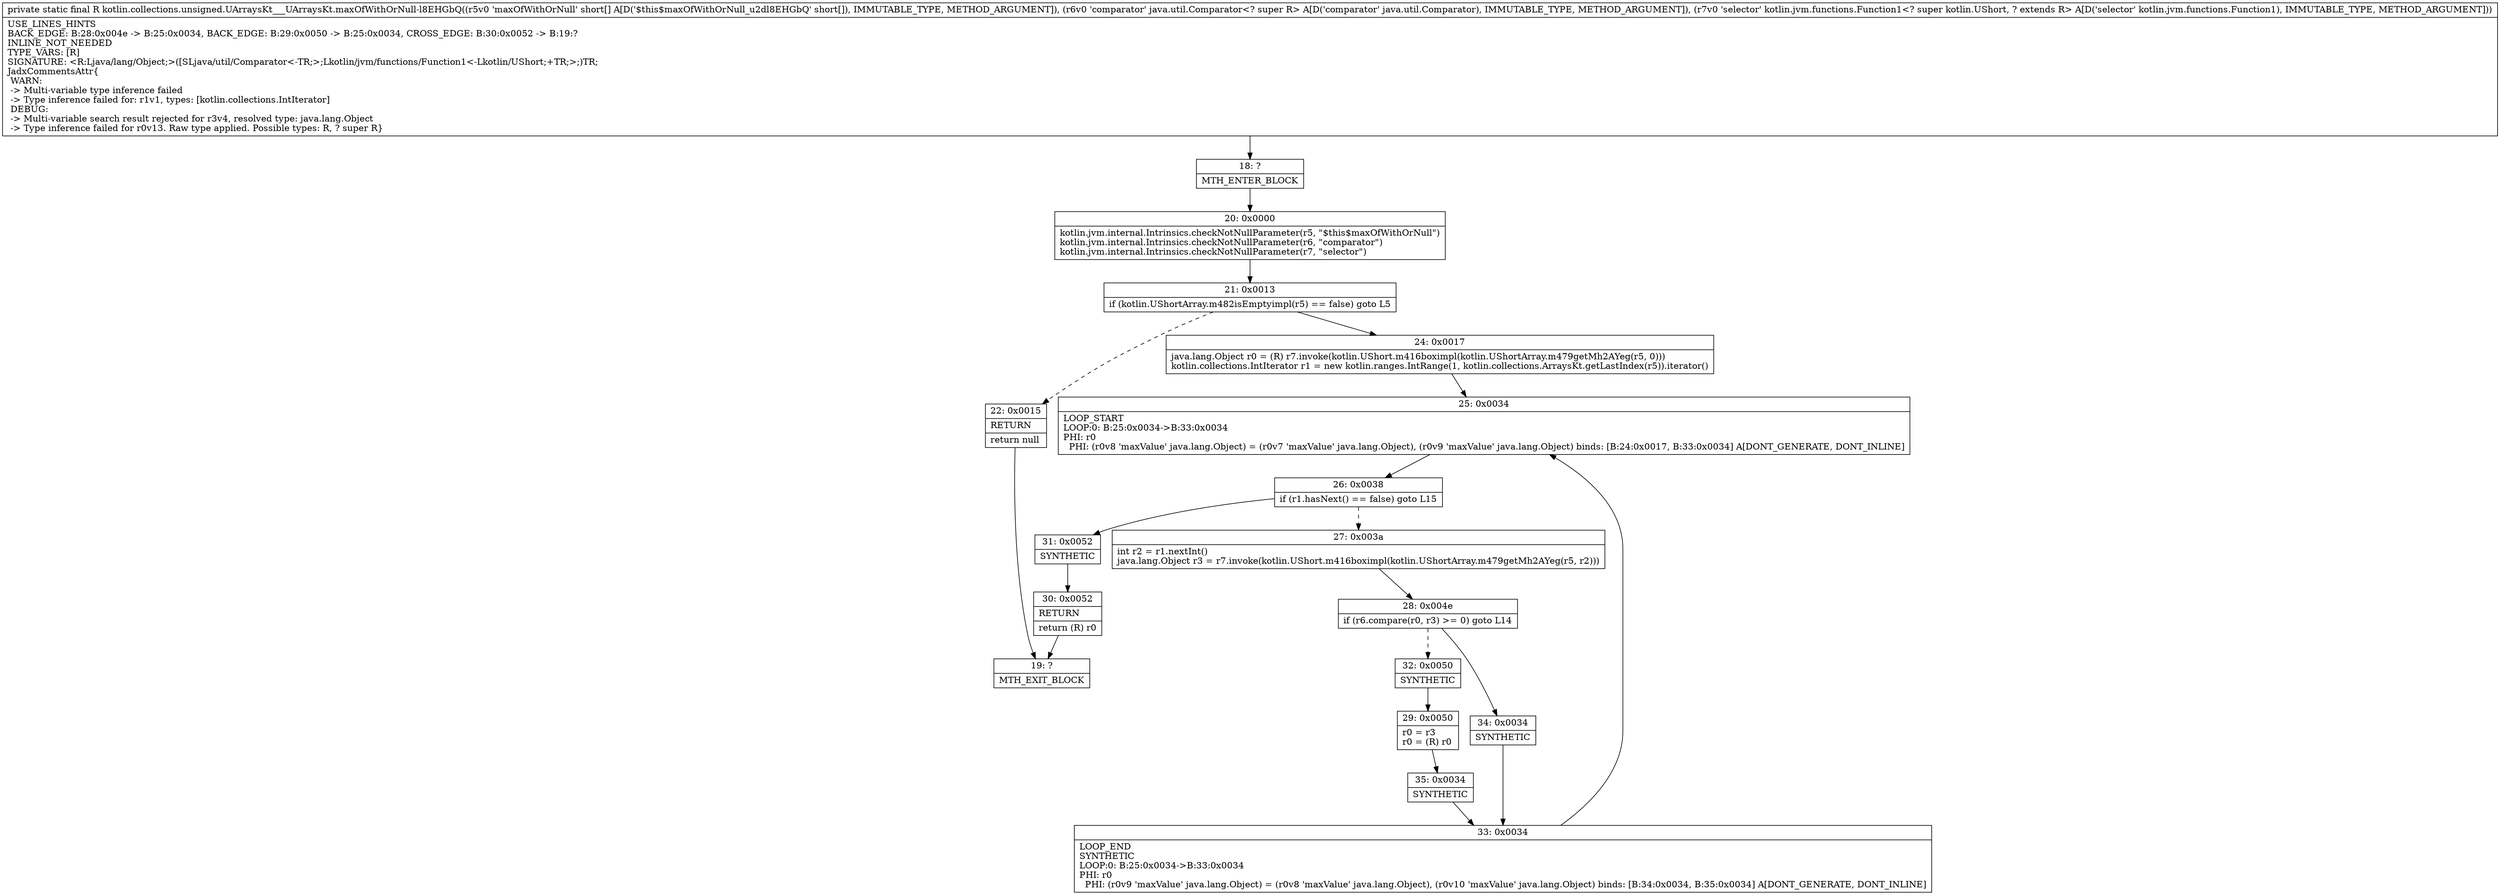 digraph "CFG forkotlin.collections.unsigned.UArraysKt___UArraysKt.maxOfWithOrNull\-l8EHGbQ([SLjava\/util\/Comparator;Lkotlin\/jvm\/functions\/Function1;)Ljava\/lang\/Object;" {
Node_18 [shape=record,label="{18\:\ ?|MTH_ENTER_BLOCK\l}"];
Node_20 [shape=record,label="{20\:\ 0x0000|kotlin.jvm.internal.Intrinsics.checkNotNullParameter(r5, \"$this$maxOfWithOrNull\")\lkotlin.jvm.internal.Intrinsics.checkNotNullParameter(r6, \"comparator\")\lkotlin.jvm.internal.Intrinsics.checkNotNullParameter(r7, \"selector\")\l}"];
Node_21 [shape=record,label="{21\:\ 0x0013|if (kotlin.UShortArray.m482isEmptyimpl(r5) == false) goto L5\l}"];
Node_22 [shape=record,label="{22\:\ 0x0015|RETURN\l|return null\l}"];
Node_19 [shape=record,label="{19\:\ ?|MTH_EXIT_BLOCK\l}"];
Node_24 [shape=record,label="{24\:\ 0x0017|java.lang.Object r0 = (R) r7.invoke(kotlin.UShort.m416boximpl(kotlin.UShortArray.m479getMh2AYeg(r5, 0)))\lkotlin.collections.IntIterator r1 = new kotlin.ranges.IntRange(1, kotlin.collections.ArraysKt.getLastIndex(r5)).iterator()\l}"];
Node_25 [shape=record,label="{25\:\ 0x0034|LOOP_START\lLOOP:0: B:25:0x0034\-\>B:33:0x0034\lPHI: r0 \l  PHI: (r0v8 'maxValue' java.lang.Object) = (r0v7 'maxValue' java.lang.Object), (r0v9 'maxValue' java.lang.Object) binds: [B:24:0x0017, B:33:0x0034] A[DONT_GENERATE, DONT_INLINE]\l}"];
Node_26 [shape=record,label="{26\:\ 0x0038|if (r1.hasNext() == false) goto L15\l}"];
Node_27 [shape=record,label="{27\:\ 0x003a|int r2 = r1.nextInt()\ljava.lang.Object r3 = r7.invoke(kotlin.UShort.m416boximpl(kotlin.UShortArray.m479getMh2AYeg(r5, r2)))\l}"];
Node_28 [shape=record,label="{28\:\ 0x004e|if (r6.compare(r0, r3) \>= 0) goto L14\l}"];
Node_32 [shape=record,label="{32\:\ 0x0050|SYNTHETIC\l}"];
Node_29 [shape=record,label="{29\:\ 0x0050|r0 = r3\lr0 = (R) r0\l}"];
Node_35 [shape=record,label="{35\:\ 0x0034|SYNTHETIC\l}"];
Node_33 [shape=record,label="{33\:\ 0x0034|LOOP_END\lSYNTHETIC\lLOOP:0: B:25:0x0034\-\>B:33:0x0034\lPHI: r0 \l  PHI: (r0v9 'maxValue' java.lang.Object) = (r0v8 'maxValue' java.lang.Object), (r0v10 'maxValue' java.lang.Object) binds: [B:34:0x0034, B:35:0x0034] A[DONT_GENERATE, DONT_INLINE]\l}"];
Node_34 [shape=record,label="{34\:\ 0x0034|SYNTHETIC\l}"];
Node_31 [shape=record,label="{31\:\ 0x0052|SYNTHETIC\l}"];
Node_30 [shape=record,label="{30\:\ 0x0052|RETURN\l|return (R) r0\l}"];
MethodNode[shape=record,label="{private static final R kotlin.collections.unsigned.UArraysKt___UArraysKt.maxOfWithOrNull\-l8EHGbQ((r5v0 'maxOfWithOrNull' short[] A[D('$this$maxOfWithOrNull_u2dl8EHGbQ' short[]), IMMUTABLE_TYPE, METHOD_ARGUMENT]), (r6v0 'comparator' java.util.Comparator\<? super R\> A[D('comparator' java.util.Comparator), IMMUTABLE_TYPE, METHOD_ARGUMENT]), (r7v0 'selector' kotlin.jvm.functions.Function1\<? super kotlin.UShort, ? extends R\> A[D('selector' kotlin.jvm.functions.Function1), IMMUTABLE_TYPE, METHOD_ARGUMENT]))  | USE_LINES_HINTS\lBACK_EDGE: B:28:0x004e \-\> B:25:0x0034, BACK_EDGE: B:29:0x0050 \-\> B:25:0x0034, CROSS_EDGE: B:30:0x0052 \-\> B:19:?\lINLINE_NOT_NEEDED\lTYPE_VARS: [R]\lSIGNATURE: \<R:Ljava\/lang\/Object;\>([SLjava\/util\/Comparator\<\-TR;\>;Lkotlin\/jvm\/functions\/Function1\<\-Lkotlin\/UShort;+TR;\>;)TR;\lJadxCommentsAttr\{\l WARN: \l \-\> Multi\-variable type inference failed\l \-\> Type inference failed for: r1v1, types: [kotlin.collections.IntIterator]\l DEBUG: \l \-\> Multi\-variable search result rejected for r3v4, resolved type: java.lang.Object\l \-\> Type inference failed for r0v13. Raw type applied. Possible types: R, ? super R\}\l}"];
MethodNode -> Node_18;Node_18 -> Node_20;
Node_20 -> Node_21;
Node_21 -> Node_22[style=dashed];
Node_21 -> Node_24;
Node_22 -> Node_19;
Node_24 -> Node_25;
Node_25 -> Node_26;
Node_26 -> Node_27[style=dashed];
Node_26 -> Node_31;
Node_27 -> Node_28;
Node_28 -> Node_32[style=dashed];
Node_28 -> Node_34;
Node_32 -> Node_29;
Node_29 -> Node_35;
Node_35 -> Node_33;
Node_33 -> Node_25;
Node_34 -> Node_33;
Node_31 -> Node_30;
Node_30 -> Node_19;
}

